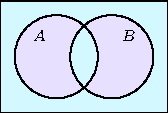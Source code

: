 size(3cm,0);
// Colors from "Still not getting any" by sp613g, https://kuler.adobe.com/#themeID/181115 
pen color_light1=rgb(219,213,242);
pen color_dark1=rgb(22,64,89);
pen color_base=rgb(201,235,242);
pen color_dark2=rgb(69,115,110);
pen color_light2=rgb(242,226,196);

pair z0=(0,0);
pair z1=(-1,0);  // center of circle1
pair z2=(1,0);  //  center of circle2
real r=1.5;     // radius
path c1=circle(z1,r);
path c2=circle(z2,r);
fill(c1,color_light1);
fill(c2,color_light1);

picture intersection=new picture;
fill(intersection,c1,color_base);
clip(intersection,c2);

add(intersection);

draw(c1);
draw(c2);

//draw("$\A$",box,z1);              // Requires [inline] package option.
//draw(Label("$\B$","$B$"),box,z2); // Requires [inline] package option.
real label_offset_x=0.4*r, label_offset_y=0.5*r;
label("{\scriptsize $A$}",z1+(-1*label_offset_x,label_offset_y));            
label("{\scriptsize $B$}",z2+(label_offset_x,label_offset_y));

// pair z=(0,-2);
// real m=3;
// margin BigMargin=Margin(0,m*dot(unit(z1-z),unit(z0-z)));

// draw(Label("$A\cap B$",0),conj(z)--z0,Arrow,BigMargin);
// draw(Label("$A\cup B$",0),z--z0,Arrow,BigMargin);
// draw(z--z1,Arrow,Margin(0,m));
// draw(z--z2,Arrow,Margin(0,m));

shipout(bbox(0.25cm, filltype=FillDraw(fillpen=color_base)));
